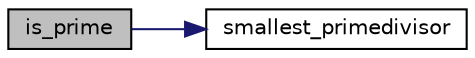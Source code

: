 digraph "is_prime"
{
  edge [fontname="Helvetica",fontsize="10",labelfontname="Helvetica",labelfontsize="10"];
  node [fontname="Helvetica",fontsize="10",shape=record];
  rankdir="LR";
  Node2312 [label="is_prime",height=0.2,width=0.4,color="black", fillcolor="grey75", style="filled", fontcolor="black"];
  Node2312 -> Node2313 [color="midnightblue",fontsize="10",style="solid",fontname="Helvetica"];
  Node2313 [label="smallest_primedivisor",height=0.2,width=0.4,color="black", fillcolor="white", style="filled",URL="$df/dda/number__theory_8_c.html#a89238384b70e5f0f19ac179ca88d468d"];
}
